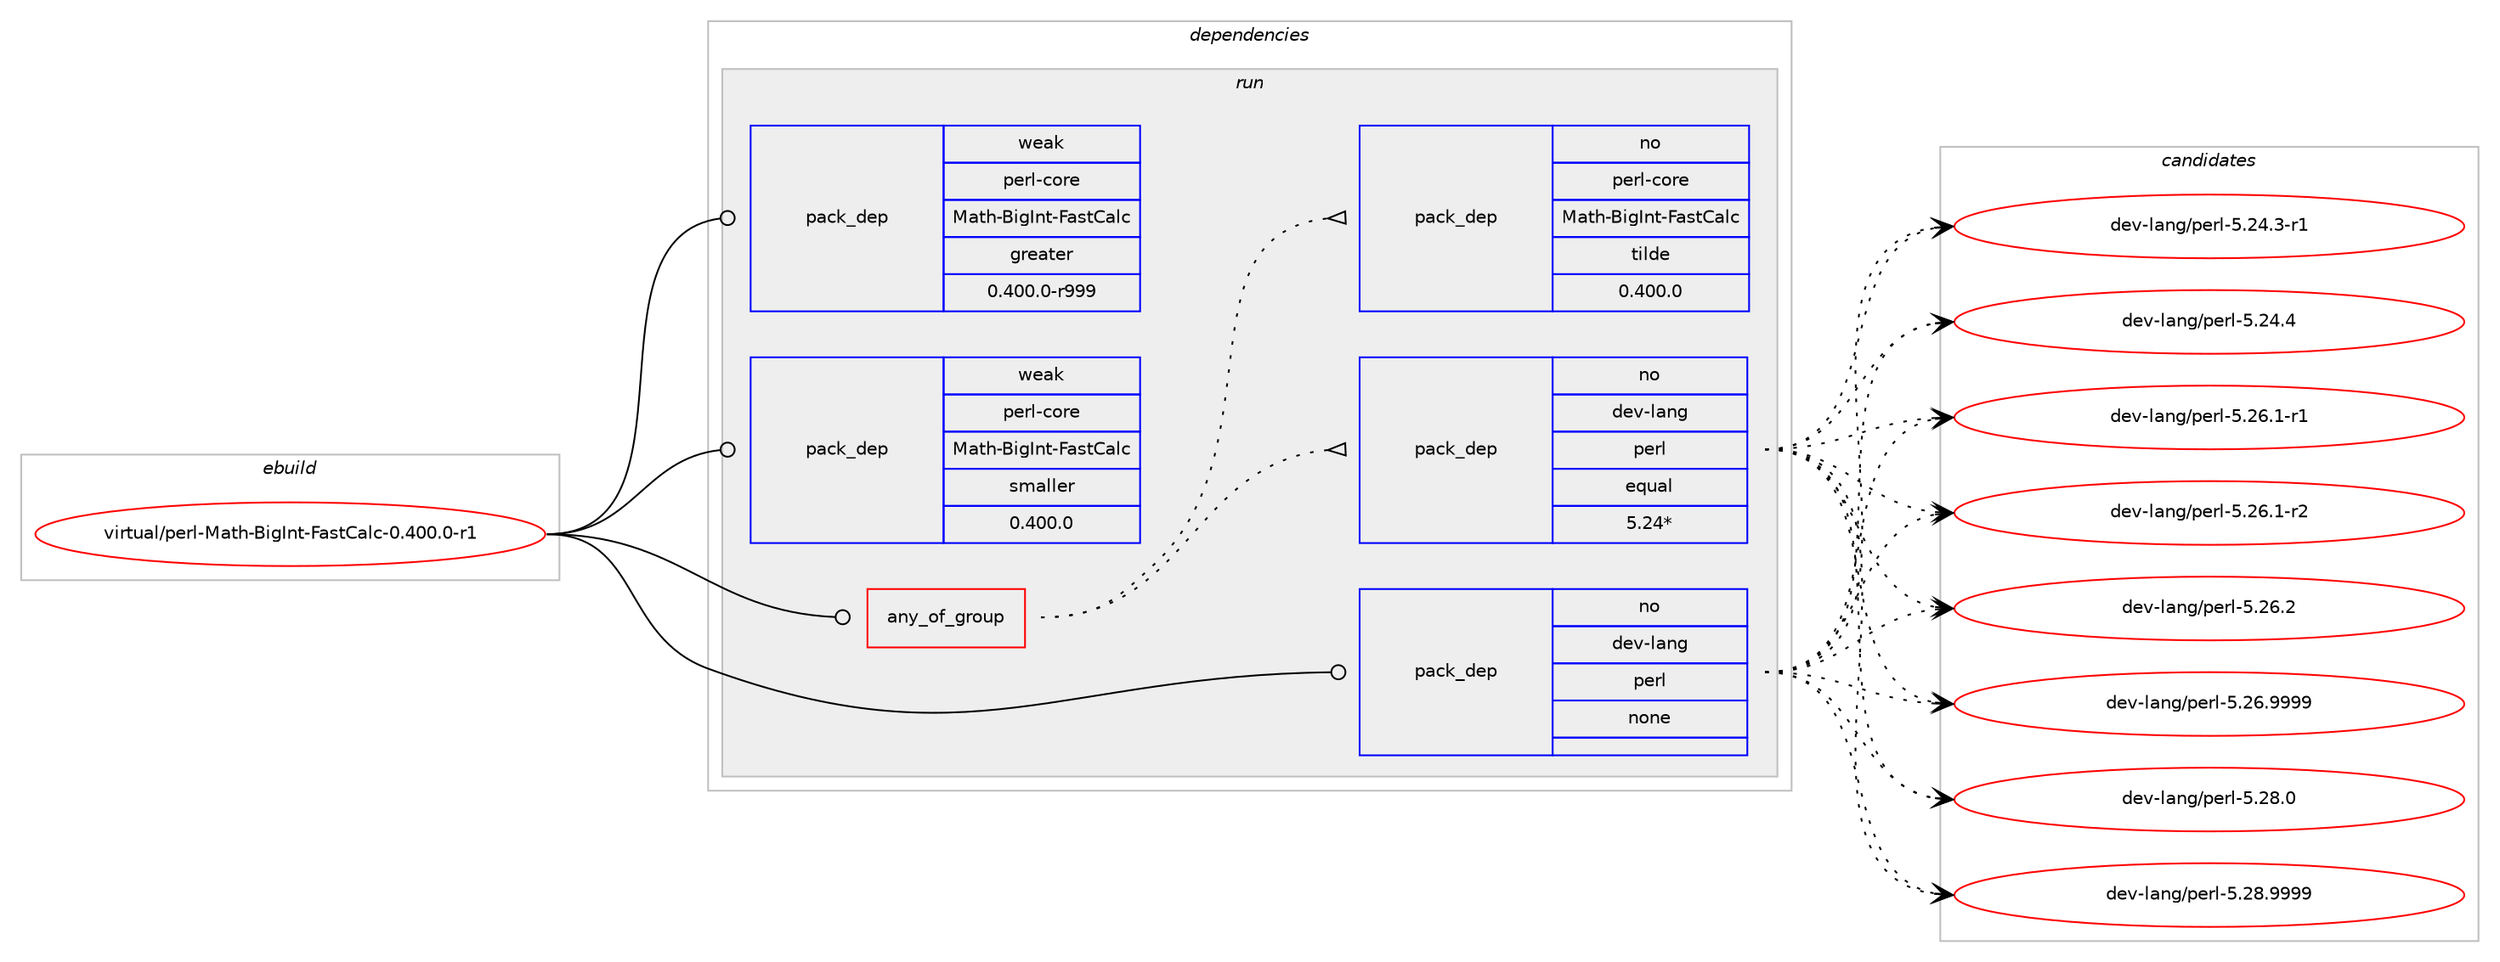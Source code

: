 digraph prolog {

# *************
# Graph options
# *************

newrank=true;
concentrate=true;
compound=true;
graph [rankdir=LR,fontname=Helvetica,fontsize=10,ranksep=1.5];#, ranksep=2.5, nodesep=0.2];
edge  [arrowhead=vee];
node  [fontname=Helvetica,fontsize=10];

# **********
# The ebuild
# **********

subgraph cluster_leftcol {
color=gray;
rank=same;
label=<<i>ebuild</i>>;
id [label="virtual/perl-Math-BigInt-FastCalc-0.400.0-r1", color=red, width=4, href="../virtual/perl-Math-BigInt-FastCalc-0.400.0-r1.svg"];
}

# ****************
# The dependencies
# ****************

subgraph cluster_midcol {
color=gray;
label=<<i>dependencies</i>>;
subgraph cluster_compile {
fillcolor="#eeeeee";
style=filled;
label=<<i>compile</i>>;
}
subgraph cluster_compileandrun {
fillcolor="#eeeeee";
style=filled;
label=<<i>compile and run</i>>;
}
subgraph cluster_run {
fillcolor="#eeeeee";
style=filled;
label=<<i>run</i>>;
subgraph any27987 {
dependency1742169 [label=<<TABLE BORDER="0" CELLBORDER="1" CELLSPACING="0" CELLPADDING="4"><TR><TD CELLPADDING="10">any_of_group</TD></TR></TABLE>>, shape=none, color=red];subgraph pack1250555 {
dependency1742170 [label=<<TABLE BORDER="0" CELLBORDER="1" CELLSPACING="0" CELLPADDING="4" WIDTH="220"><TR><TD ROWSPAN="6" CELLPADDING="30">pack_dep</TD></TR><TR><TD WIDTH="110">no</TD></TR><TR><TD>dev-lang</TD></TR><TR><TD>perl</TD></TR><TR><TD>equal</TD></TR><TR><TD>5.24*</TD></TR></TABLE>>, shape=none, color=blue];
}
dependency1742169:e -> dependency1742170:w [weight=20,style="dotted",arrowhead="oinv"];
subgraph pack1250556 {
dependency1742171 [label=<<TABLE BORDER="0" CELLBORDER="1" CELLSPACING="0" CELLPADDING="4" WIDTH="220"><TR><TD ROWSPAN="6" CELLPADDING="30">pack_dep</TD></TR><TR><TD WIDTH="110">no</TD></TR><TR><TD>perl-core</TD></TR><TR><TD>Math-BigInt-FastCalc</TD></TR><TR><TD>tilde</TD></TR><TR><TD>0.400.0</TD></TR></TABLE>>, shape=none, color=blue];
}
dependency1742169:e -> dependency1742171:w [weight=20,style="dotted",arrowhead="oinv"];
}
id:e -> dependency1742169:w [weight=20,style="solid",arrowhead="odot"];
subgraph pack1250557 {
dependency1742172 [label=<<TABLE BORDER="0" CELLBORDER="1" CELLSPACING="0" CELLPADDING="4" WIDTH="220"><TR><TD ROWSPAN="6" CELLPADDING="30">pack_dep</TD></TR><TR><TD WIDTH="110">no</TD></TR><TR><TD>dev-lang</TD></TR><TR><TD>perl</TD></TR><TR><TD>none</TD></TR><TR><TD></TD></TR></TABLE>>, shape=none, color=blue];
}
id:e -> dependency1742172:w [weight=20,style="solid",arrowhead="odot"];
subgraph pack1250558 {
dependency1742173 [label=<<TABLE BORDER="0" CELLBORDER="1" CELLSPACING="0" CELLPADDING="4" WIDTH="220"><TR><TD ROWSPAN="6" CELLPADDING="30">pack_dep</TD></TR><TR><TD WIDTH="110">weak</TD></TR><TR><TD>perl-core</TD></TR><TR><TD>Math-BigInt-FastCalc</TD></TR><TR><TD>greater</TD></TR><TR><TD>0.400.0-r999</TD></TR></TABLE>>, shape=none, color=blue];
}
id:e -> dependency1742173:w [weight=20,style="solid",arrowhead="odot"];
subgraph pack1250559 {
dependency1742174 [label=<<TABLE BORDER="0" CELLBORDER="1" CELLSPACING="0" CELLPADDING="4" WIDTH="220"><TR><TD ROWSPAN="6" CELLPADDING="30">pack_dep</TD></TR><TR><TD WIDTH="110">weak</TD></TR><TR><TD>perl-core</TD></TR><TR><TD>Math-BigInt-FastCalc</TD></TR><TR><TD>smaller</TD></TR><TR><TD>0.400.0</TD></TR></TABLE>>, shape=none, color=blue];
}
id:e -> dependency1742174:w [weight=20,style="solid",arrowhead="odot"];
}
}

# **************
# The candidates
# **************

subgraph cluster_choices {
rank=same;
color=gray;
label=<<i>candidates</i>>;

subgraph choice1250555 {
color=black;
nodesep=1;
choice100101118451089711010347112101114108455346505246514511449 [label="dev-lang/perl-5.24.3-r1", color=red, width=4,href="../dev-lang/perl-5.24.3-r1.svg"];
choice10010111845108971101034711210111410845534650524652 [label="dev-lang/perl-5.24.4", color=red, width=4,href="../dev-lang/perl-5.24.4.svg"];
choice100101118451089711010347112101114108455346505446494511449 [label="dev-lang/perl-5.26.1-r1", color=red, width=4,href="../dev-lang/perl-5.26.1-r1.svg"];
choice100101118451089711010347112101114108455346505446494511450 [label="dev-lang/perl-5.26.1-r2", color=red, width=4,href="../dev-lang/perl-5.26.1-r2.svg"];
choice10010111845108971101034711210111410845534650544650 [label="dev-lang/perl-5.26.2", color=red, width=4,href="../dev-lang/perl-5.26.2.svg"];
choice10010111845108971101034711210111410845534650544657575757 [label="dev-lang/perl-5.26.9999", color=red, width=4,href="../dev-lang/perl-5.26.9999.svg"];
choice10010111845108971101034711210111410845534650564648 [label="dev-lang/perl-5.28.0", color=red, width=4,href="../dev-lang/perl-5.28.0.svg"];
choice10010111845108971101034711210111410845534650564657575757 [label="dev-lang/perl-5.28.9999", color=red, width=4,href="../dev-lang/perl-5.28.9999.svg"];
dependency1742170:e -> choice100101118451089711010347112101114108455346505246514511449:w [style=dotted,weight="100"];
dependency1742170:e -> choice10010111845108971101034711210111410845534650524652:w [style=dotted,weight="100"];
dependency1742170:e -> choice100101118451089711010347112101114108455346505446494511449:w [style=dotted,weight="100"];
dependency1742170:e -> choice100101118451089711010347112101114108455346505446494511450:w [style=dotted,weight="100"];
dependency1742170:e -> choice10010111845108971101034711210111410845534650544650:w [style=dotted,weight="100"];
dependency1742170:e -> choice10010111845108971101034711210111410845534650544657575757:w [style=dotted,weight="100"];
dependency1742170:e -> choice10010111845108971101034711210111410845534650564648:w [style=dotted,weight="100"];
dependency1742170:e -> choice10010111845108971101034711210111410845534650564657575757:w [style=dotted,weight="100"];
}
subgraph choice1250556 {
color=black;
nodesep=1;
}
subgraph choice1250557 {
color=black;
nodesep=1;
choice100101118451089711010347112101114108455346505246514511449 [label="dev-lang/perl-5.24.3-r1", color=red, width=4,href="../dev-lang/perl-5.24.3-r1.svg"];
choice10010111845108971101034711210111410845534650524652 [label="dev-lang/perl-5.24.4", color=red, width=4,href="../dev-lang/perl-5.24.4.svg"];
choice100101118451089711010347112101114108455346505446494511449 [label="dev-lang/perl-5.26.1-r1", color=red, width=4,href="../dev-lang/perl-5.26.1-r1.svg"];
choice100101118451089711010347112101114108455346505446494511450 [label="dev-lang/perl-5.26.1-r2", color=red, width=4,href="../dev-lang/perl-5.26.1-r2.svg"];
choice10010111845108971101034711210111410845534650544650 [label="dev-lang/perl-5.26.2", color=red, width=4,href="../dev-lang/perl-5.26.2.svg"];
choice10010111845108971101034711210111410845534650544657575757 [label="dev-lang/perl-5.26.9999", color=red, width=4,href="../dev-lang/perl-5.26.9999.svg"];
choice10010111845108971101034711210111410845534650564648 [label="dev-lang/perl-5.28.0", color=red, width=4,href="../dev-lang/perl-5.28.0.svg"];
choice10010111845108971101034711210111410845534650564657575757 [label="dev-lang/perl-5.28.9999", color=red, width=4,href="../dev-lang/perl-5.28.9999.svg"];
dependency1742172:e -> choice100101118451089711010347112101114108455346505246514511449:w [style=dotted,weight="100"];
dependency1742172:e -> choice10010111845108971101034711210111410845534650524652:w [style=dotted,weight="100"];
dependency1742172:e -> choice100101118451089711010347112101114108455346505446494511449:w [style=dotted,weight="100"];
dependency1742172:e -> choice100101118451089711010347112101114108455346505446494511450:w [style=dotted,weight="100"];
dependency1742172:e -> choice10010111845108971101034711210111410845534650544650:w [style=dotted,weight="100"];
dependency1742172:e -> choice10010111845108971101034711210111410845534650544657575757:w [style=dotted,weight="100"];
dependency1742172:e -> choice10010111845108971101034711210111410845534650564648:w [style=dotted,weight="100"];
dependency1742172:e -> choice10010111845108971101034711210111410845534650564657575757:w [style=dotted,weight="100"];
}
subgraph choice1250558 {
color=black;
nodesep=1;
}
subgraph choice1250559 {
color=black;
nodesep=1;
}
}

}

